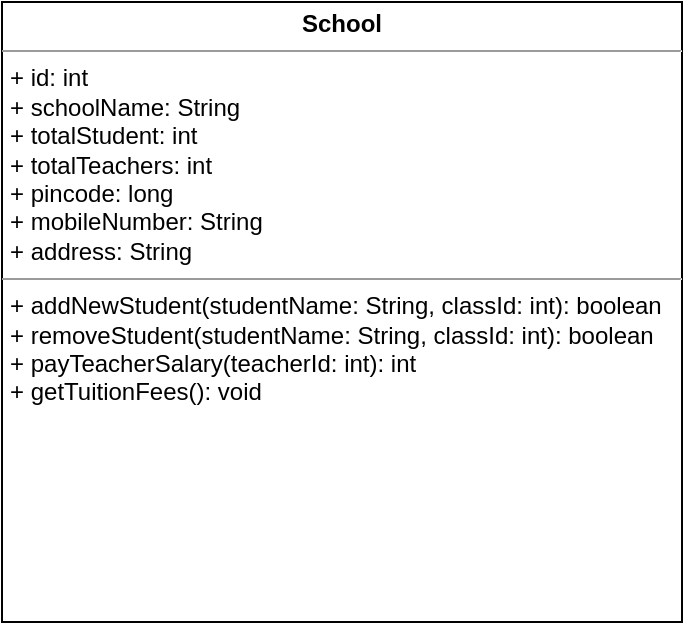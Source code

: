 <mxfile version="14.4.2" type="github"><diagram id="VUBeOTMkDfOMvbmjTTd1" name="Page-1"><mxGraphModel dx="1038" dy="548" grid="1" gridSize="10" guides="1" tooltips="1" connect="1" arrows="1" fold="1" page="1" pageScale="1" pageWidth="850" pageHeight="1100" math="0" shadow="0"><root><mxCell id="0"/><mxCell id="1" parent="0"/><mxCell id="CEMdzxQOmifCL-wmrcTr-4" value="&lt;p style=&quot;margin: 0px ; margin-top: 4px ; text-align: center&quot;&gt;&lt;b&gt;School&lt;/b&gt;&lt;/p&gt;&lt;hr size=&quot;1&quot;&gt;&lt;p style=&quot;margin: 0px ; margin-left: 4px&quot;&gt;+ id: int&lt;/p&gt;&lt;p style=&quot;margin: 0px ; margin-left: 4px&quot;&gt;+ schoolName: String&lt;br&gt;&lt;/p&gt;&lt;p style=&quot;margin: 0px ; margin-left: 4px&quot;&gt;+ totalStudent: int&lt;br&gt;&lt;/p&gt;&lt;p style=&quot;margin: 0px ; margin-left: 4px&quot;&gt;+ totalTeachers: int&lt;br&gt;&lt;/p&gt;&lt;p style=&quot;margin: 0px ; margin-left: 4px&quot;&gt;+ pincode: long&lt;br&gt;&lt;/p&gt;&lt;p style=&quot;margin: 0px ; margin-left: 4px&quot;&gt;+ mobileNumber: String&lt;br&gt;&lt;/p&gt;&lt;p style=&quot;margin: 0px ; margin-left: 4px&quot;&gt;+ address: String&lt;br&gt;&lt;/p&gt;&lt;hr size=&quot;1&quot;&gt;&lt;p style=&quot;margin: 0px ; margin-left: 4px&quot;&gt;+ addNewStudent(studentName: String, classId: int): boolean&lt;/p&gt;&lt;p style=&quot;margin: 0px ; margin-left: 4px&quot;&gt;+ removeStudent(studentName: String, classId: int): boolean&lt;br&gt;&lt;/p&gt;&lt;p style=&quot;margin: 0px ; margin-left: 4px&quot;&gt;+ payTeacherSalary(teacherId: int): int&lt;br&gt;&lt;/p&gt;&lt;p style=&quot;margin: 0px ; margin-left: 4px&quot;&gt;+ getTuitionFees(): void&lt;br&gt;&lt;/p&gt;" style="verticalAlign=top;align=left;overflow=fill;fontSize=12;fontFamily=Helvetica;html=1;" vertex="1" parent="1"><mxGeometry x="230" y="100" width="340" height="310" as="geometry"/></mxCell></root></mxGraphModel></diagram></mxfile>